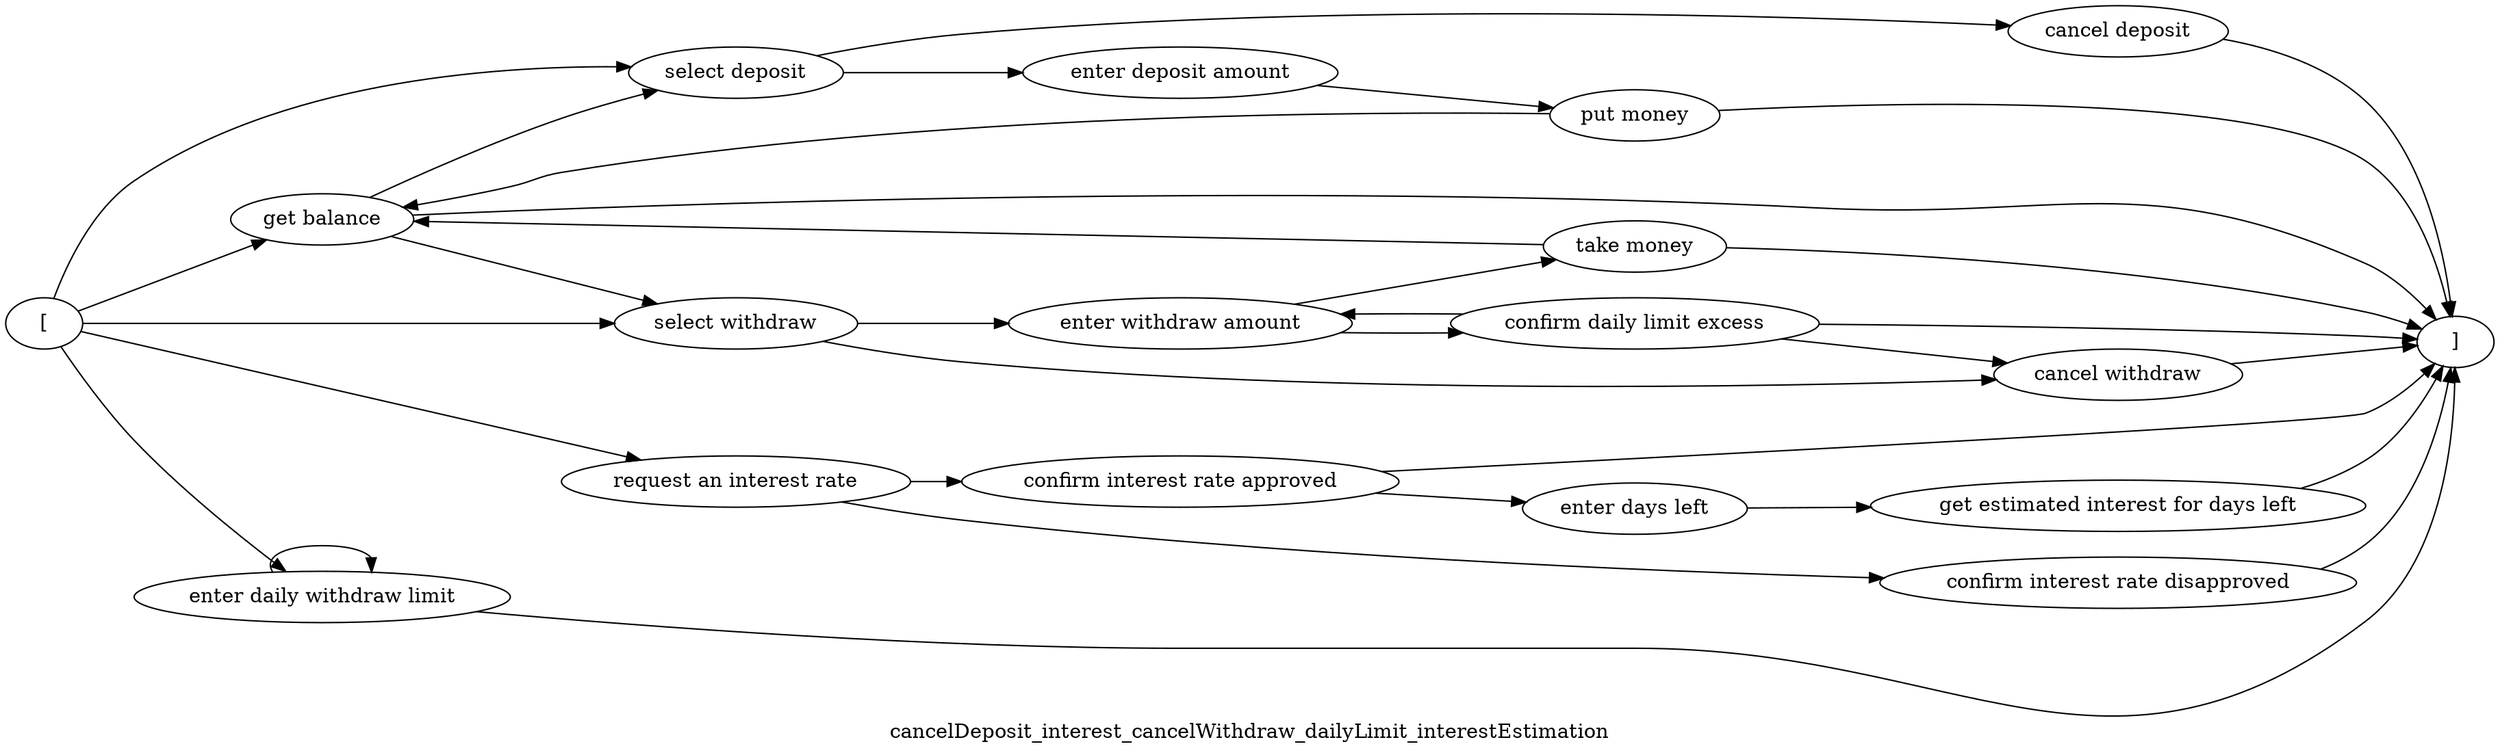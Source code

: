 digraph G {
rankdir = LR
label = "cancelDeposit_interest_cancelWithdraw_dailyLimit_interestEstimation";
esg17_vertex2 -> esg17_vertex1;
esg17_vertex0 -> esg17_vertex2;
esg17_vertex2 -> esg17_vertex3;
esg17_vertex0 -> esg17_vertex3;
esg17_vertex3 -> esg17_vertex4;
esg17_vertex4 -> esg17_vertex5;
esg17_vertex5 -> esg17_vertex1;
esg17_vertex5 -> esg17_vertex2;
esg17_vertex2 -> esg17_vertex6;
esg17_vertex0 -> esg17_vertex6;
esg17_vertex6 -> esg17_vertex7;
esg17_vertex7 -> esg17_vertex8;
esg17_vertex8 -> esg17_vertex1;
esg17_vertex8 -> esg17_vertex2;
esg17_vertex3 -> esg17_vertex9;
esg17_vertex9 -> esg17_vertex1;
esg17_vertex0 -> esg17_vertex10;
esg17_vertex11 -> esg17_vertex1;
esg17_vertex10 -> esg17_vertex11;
esg17_vertex10 -> esg17_vertex12;
esg17_vertex12 -> esg17_vertex1;
esg17_vertex6 -> esg17_vertex13;
esg17_vertex13 -> esg17_vertex1;
esg17_vertex7 -> esg17_vertex14;
esg17_vertex14 -> esg17_vertex13;
esg17_vertex14 -> esg17_vertex7;
esg17_vertex0 -> esg17_vertex15;
esg17_vertex15 -> esg17_vertex1;
esg17_vertex15 -> esg17_vertex15;
esg17_vertex14 -> esg17_vertex1;
esg17_vertex11 -> esg17_vertex16;
esg17_vertex16 -> esg17_vertex17;
esg17_vertex17 -> esg17_vertex1;
esg17_vertex2 [label = "get balance"]
esg17_vertex1 [label = "]"]
esg17_vertex0 [label = "["]
esg17_vertex3 [label = "select deposit"]
esg17_vertex4 [label = "enter deposit amount"]
esg17_vertex5 [label = "put money"]
esg17_vertex6 [label = "select withdraw"]
esg17_vertex7 [label = "enter withdraw amount"]
esg17_vertex8 [label = "take money"]
esg17_vertex9 [label = "cancel deposit"]
esg17_vertex10 [label = "request an interest rate"]
esg17_vertex11 [label = "confirm interest rate approved"]
esg17_vertex12 [label = "confirm interest rate disapproved"]
esg17_vertex13 [label = "cancel withdraw"]
esg17_vertex14 [label = "confirm daily limit excess"]
esg17_vertex15 [label = "enter daily withdraw limit"]
esg17_vertex16 [label = "enter days left"]
esg17_vertex17 [label = "get estimated interest for days left"]
}
